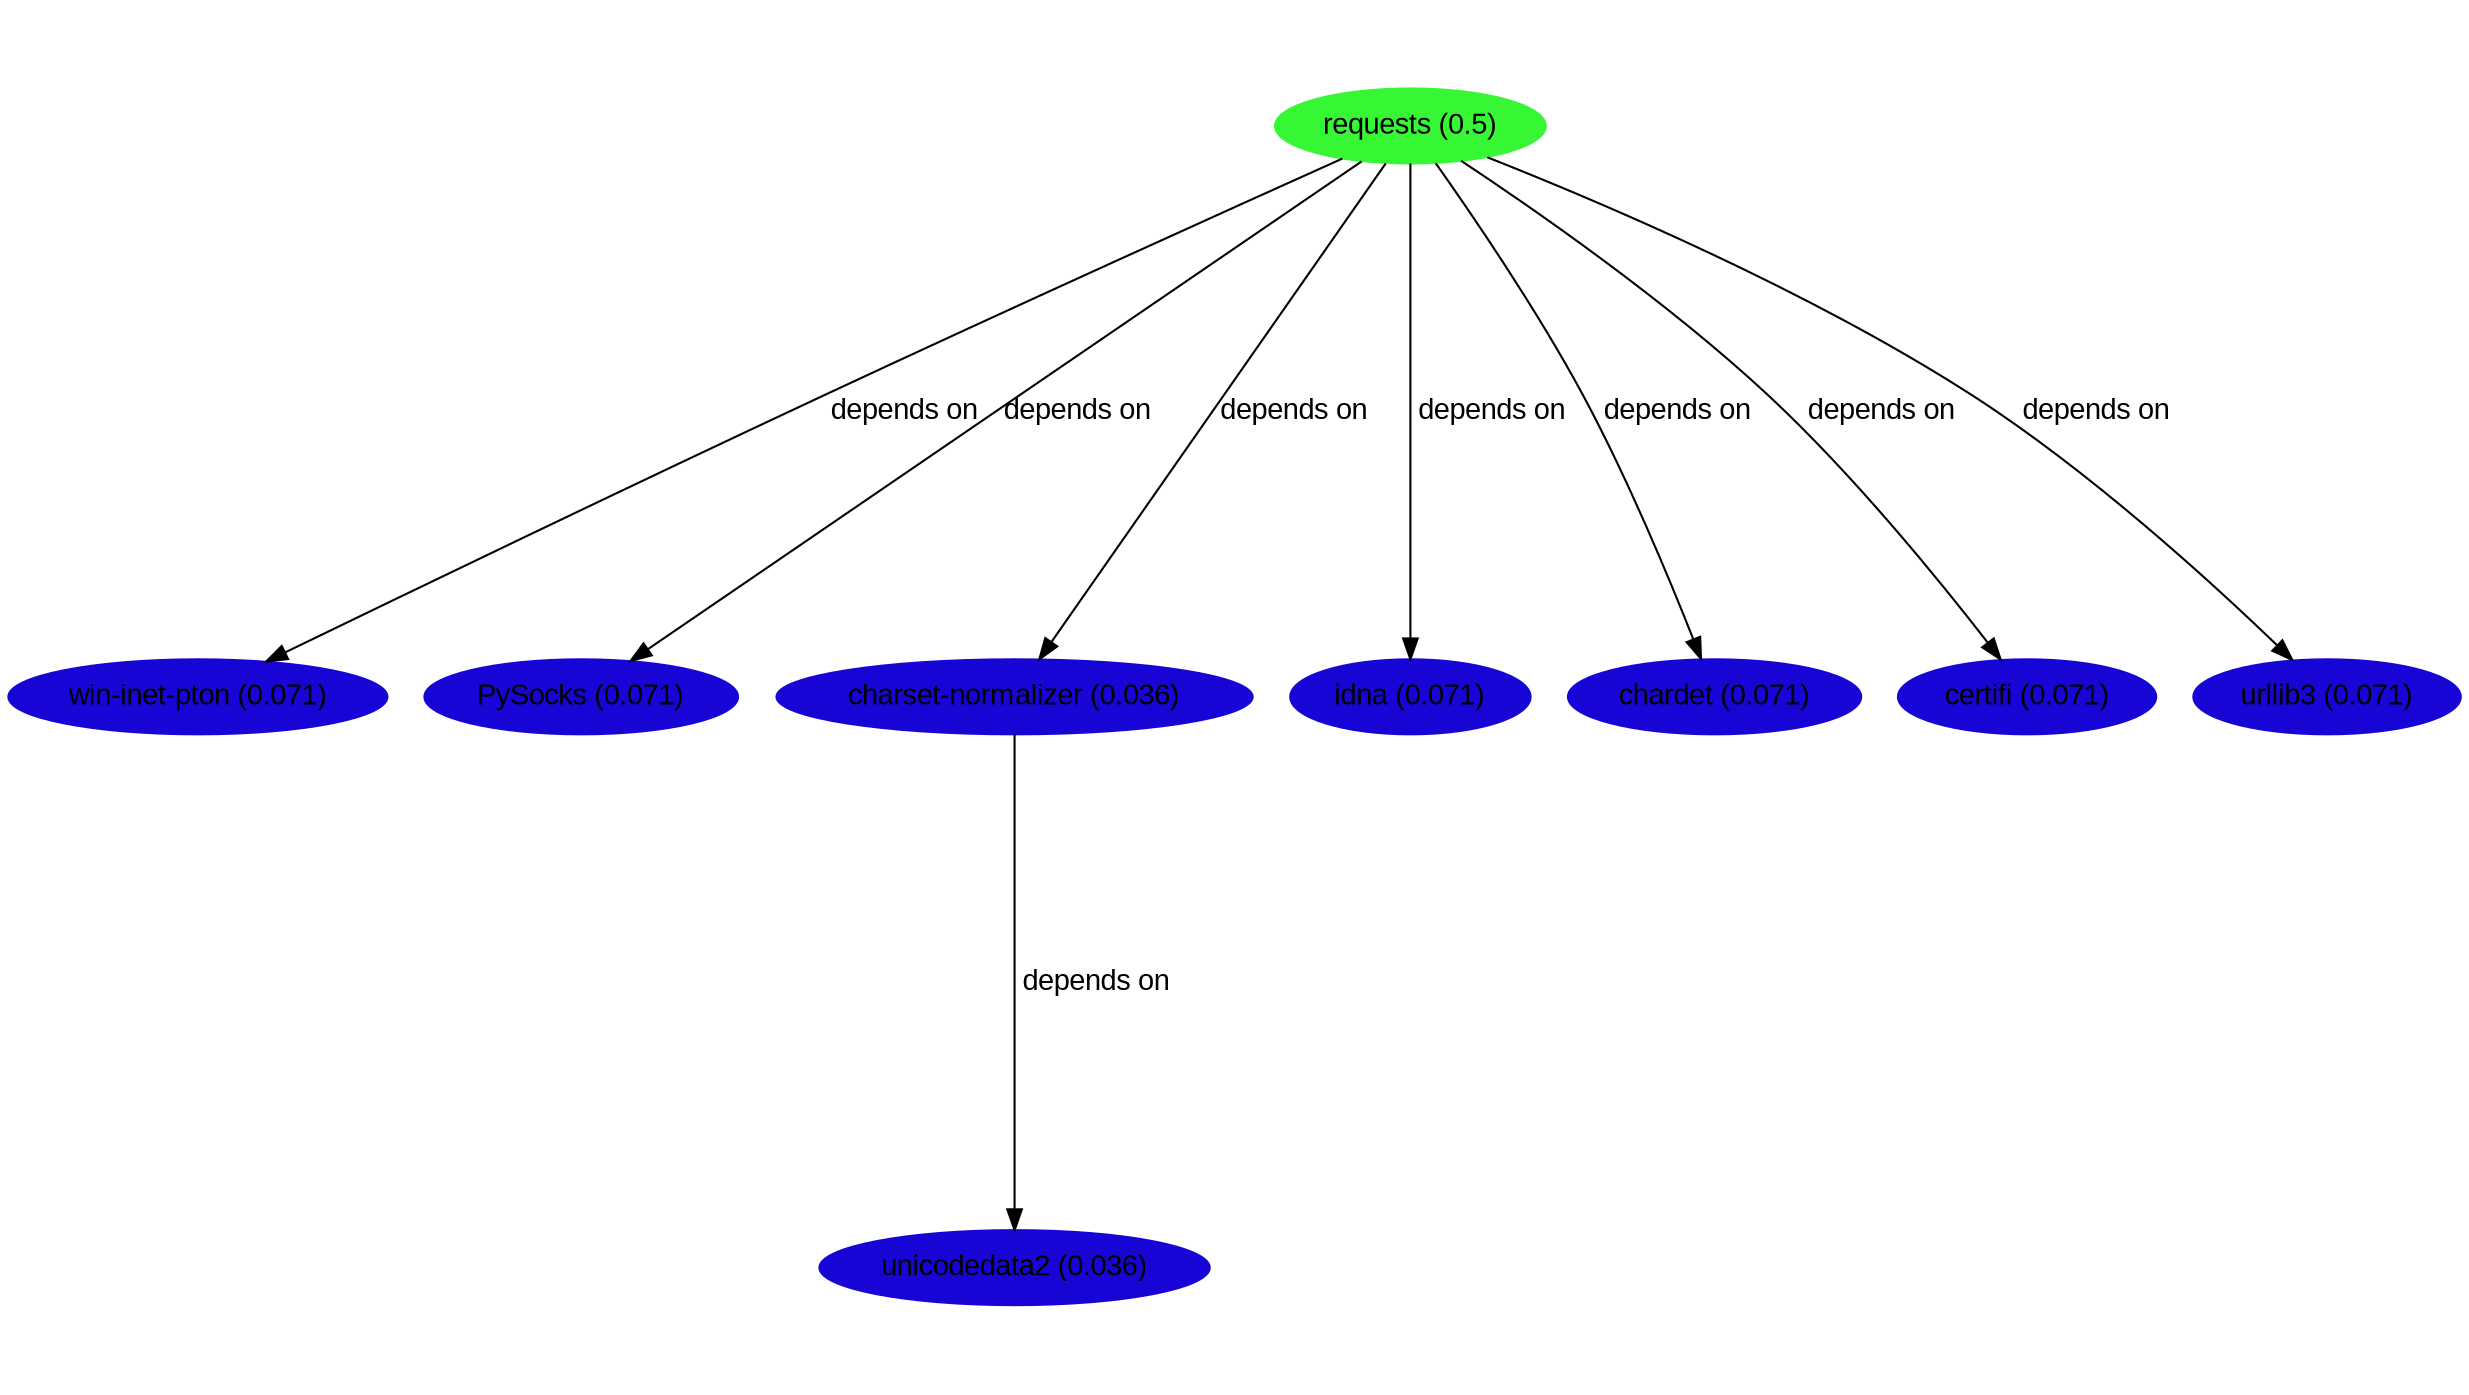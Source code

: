 digraph requests {
 ratio=0.562;
 graph [fontname="Arial"];
 node [fontname="Arial"];
 edge [fontname="Arial"];
 acqtavjy [label="requests (0.5)" tooltip="requests (0.5)", style=filled, color="#37F735"];
 accbbuop [label="win-inet-pton (0.071)" tooltip="win-inet-pton (0.071)", style=filled, color="#1705D6"];
 wafqcirc [label="PySocks (0.071)" tooltip="PySocks (0.071)", style=filled, color="#1705D6"];
 pexabxfu [label="charset-normalizer (0.036)" tooltip="charset-normalizer (0.036)", style=filled, color="#1705D6"];
 ejrtvcep [label="idna (0.071)" tooltip="idna (0.071)", style=filled, color="#1705D6"];
 jdnuohoa [label="chardet (0.071)" tooltip="chardet (0.071)", style=filled, color="#1705D6"];
 cpplprww [label="certifi (0.071)" tooltip="certifi (0.071)", style=filled, color="#1705D6"];
 rafipoyi [label="urllib3 (0.071)" tooltip="urllib3 (0.071)", style=filled, color="#1705D6"];
 ygtaghem [label="unicodedata2 (0.036)" tooltip="unicodedata2 (0.036)", style=filled, color="#1705D6"];
 acqtavjy -> accbbuop [label=" depends on " tooltip="requests -> win-inet-pton"];
 acqtavjy -> wafqcirc [label=" depends on " tooltip="requests -> PySocks"];
 acqtavjy -> pexabxfu [label=" depends on " tooltip="requests -> charset-normalizer"];
 acqtavjy -> ejrtvcep [label=" depends on " tooltip="requests -> idna"];
 acqtavjy -> jdnuohoa [label=" depends on " tooltip="requests -> chardet"];
 acqtavjy -> cpplprww [label=" depends on " tooltip="requests -> certifi"];
 acqtavjy -> rafipoyi [label=" depends on " tooltip="requests -> urllib3"];
 pexabxfu -> ygtaghem [label=" depends on " tooltip="charset-normalizer -> unicodedata2"];

}
